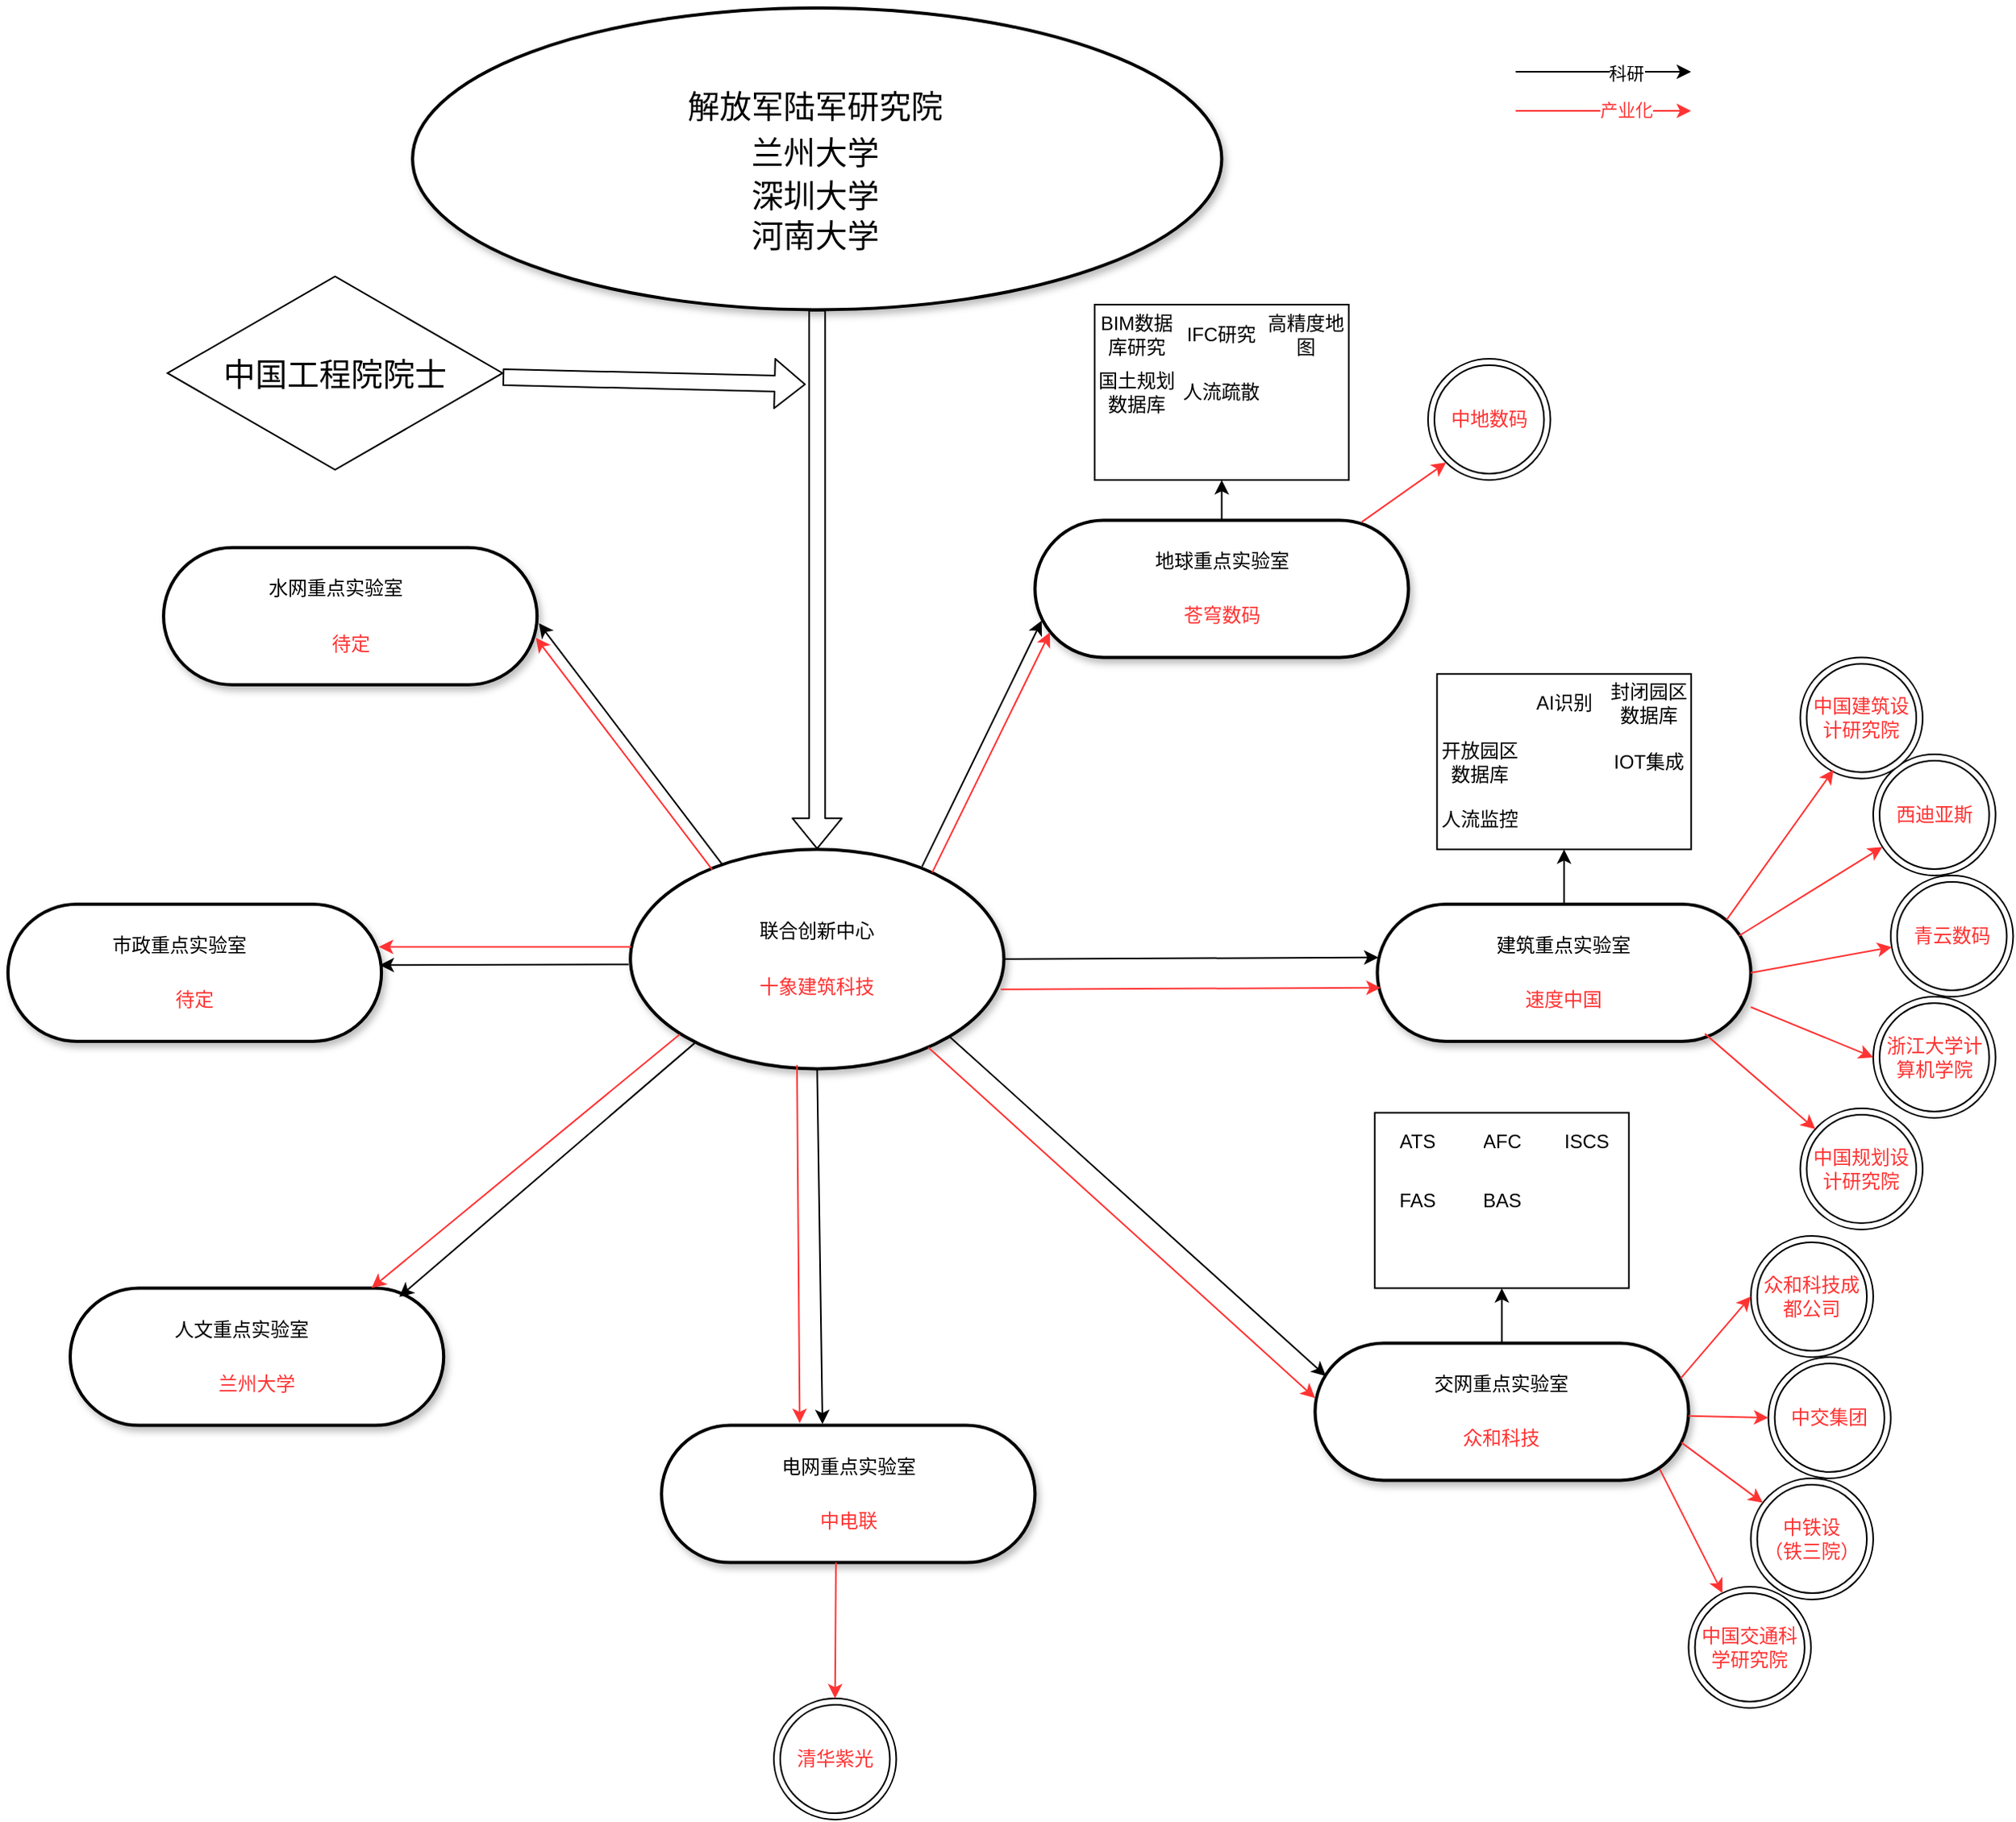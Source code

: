 <mxfile version="13.8.2" type="github">
  <diagram name="Page-1" id="ad52d381-51e7-2e0d-a935-2d0ddd2fd229">
    <mxGraphModel dx="3470" dy="2172" grid="1" gridSize="10" guides="1" tooltips="1" connect="1" arrows="1" fold="1" page="1" pageScale="1" pageWidth="1100" pageHeight="850" background="#ffffff" math="0" shadow="0">
      <root>
        <mxCell id="0" />
        <mxCell id="1" parent="0" />
        <mxCell id="MTes7KhfShOdjZcSvgRo-85" value="" style="endArrow=classic;html=1;" edge="1" parent="1">
          <mxGeometry width="50" height="50" relative="1" as="geometry">
            <mxPoint x="454.88" y="-400" as="sourcePoint" />
            <mxPoint x="564.88" y="-400" as="targetPoint" />
          </mxGeometry>
        </mxCell>
        <mxCell id="MTes7KhfShOdjZcSvgRo-87" value="科研" style="edgeLabel;html=1;align=center;verticalAlign=middle;resizable=0;points=[];" vertex="1" connectable="0" parent="MTes7KhfShOdjZcSvgRo-85">
          <mxGeometry x="0.255" y="-1" relative="1" as="geometry">
            <mxPoint as="offset" />
          </mxGeometry>
        </mxCell>
        <mxCell id="MTes7KhfShOdjZcSvgRo-86" value="" style="endArrow=classic;html=1;strokeColor=#FF3333;" edge="1" parent="1">
          <mxGeometry width="50" height="50" relative="1" as="geometry">
            <mxPoint x="454.88" y="-375.5" as="sourcePoint" />
            <mxPoint x="564.88" y="-375.5" as="targetPoint" />
          </mxGeometry>
        </mxCell>
        <mxCell id="MTes7KhfShOdjZcSvgRo-88" value="&lt;font color=&quot;#ff3333&quot;&gt;产业化&lt;/font&gt;" style="edgeLabel;html=1;align=center;verticalAlign=middle;resizable=0;points=[];" vertex="1" connectable="0" parent="MTes7KhfShOdjZcSvgRo-86">
          <mxGeometry x="0.255" y="2" relative="1" as="geometry">
            <mxPoint y="1" as="offset" />
          </mxGeometry>
        </mxCell>
        <mxCell id="MTes7KhfShOdjZcSvgRo-9" value="" style="group" vertex="1" connectable="0" parent="1">
          <mxGeometry x="153.675" y="-118.8" width="234.064" height="86" as="geometry" />
        </mxCell>
        <mxCell id="MTes7KhfShOdjZcSvgRo-6" value="" style="whiteSpace=wrap;html=1;rounded=1;shadow=1;comic=0;labelBackgroundColor=none;strokeWidth=2;fontFamily=Verdana;fontSize=12;align=center;arcSize=50;" vertex="1" parent="MTes7KhfShOdjZcSvgRo-9">
          <mxGeometry width="234.064" height="86" as="geometry" />
        </mxCell>
        <mxCell id="MTes7KhfShOdjZcSvgRo-7" value="地球重点实验室" style="text;html=1;strokeColor=none;fillColor=none;align=center;verticalAlign=middle;whiteSpace=wrap;rounded=0;" vertex="1" parent="MTes7KhfShOdjZcSvgRo-9">
          <mxGeometry x="29.258" y="8.6" width="175.548" height="34.4" as="geometry" />
        </mxCell>
        <mxCell id="MTes7KhfShOdjZcSvgRo-8" value="&lt;font color=&quot;#ff3333&quot;&gt;苍穹数码&lt;/font&gt;" style="text;html=1;strokeColor=none;fillColor=none;align=center;verticalAlign=middle;whiteSpace=wrap;rounded=0;" vertex="1" parent="MTes7KhfShOdjZcSvgRo-9">
          <mxGeometry x="39.011" y="43" width="156.042" height="34.4" as="geometry" />
        </mxCell>
        <mxCell id="MTes7KhfShOdjZcSvgRo-10" value="" style="group" vertex="1" connectable="0" parent="1">
          <mxGeometry x="-99.894" y="87.6" width="234.064" height="137.6" as="geometry" />
        </mxCell>
        <mxCell id="2c924340bb9dbf6c-2" value="" style="ellipse;whiteSpace=wrap;html=1;rounded=1;shadow=1;comic=0;labelBackgroundColor=none;strokeWidth=2;fontFamily=Verdana;fontSize=12;align=center;" parent="MTes7KhfShOdjZcSvgRo-10" vertex="1">
          <mxGeometry width="234.064" height="137.6" as="geometry" />
        </mxCell>
        <mxCell id="MTes7KhfShOdjZcSvgRo-1" value="联合创新中心" style="text;html=1;strokeColor=none;fillColor=none;align=center;verticalAlign=middle;whiteSpace=wrap;rounded=0;" vertex="1" parent="MTes7KhfShOdjZcSvgRo-10">
          <mxGeometry x="39.011" y="34.4" width="156.042" height="34.4" as="geometry" />
        </mxCell>
        <mxCell id="MTes7KhfShOdjZcSvgRo-2" value="&lt;font color=&quot;#ff3333&quot;&gt;十象建筑科技&lt;/font&gt;" style="text;html=1;strokeColor=none;fillColor=none;align=center;verticalAlign=middle;whiteSpace=wrap;rounded=0;" vertex="1" parent="MTes7KhfShOdjZcSvgRo-10">
          <mxGeometry x="39.011" y="68.8" width="156.042" height="34.4" as="geometry" />
        </mxCell>
        <mxCell id="MTes7KhfShOdjZcSvgRo-4" value="" style="endArrow=classic;html=1;exitX=0.781;exitY=0.078;exitDx=0;exitDy=0;exitPerimeter=0;rounded=0;entryX=0.018;entryY=0.732;entryDx=0;entryDy=0;entryPerimeter=0;" edge="1" parent="1" source="2c924340bb9dbf6c-2" target="MTes7KhfShOdjZcSvgRo-6">
          <mxGeometry x="-490" y="-480" width="50" height="50" as="geometry">
            <mxPoint x="75.654" y="79" as="sourcePoint" />
            <mxPoint x="173.18" y="-7" as="targetPoint" />
          </mxGeometry>
        </mxCell>
        <mxCell id="MTes7KhfShOdjZcSvgRo-5" value="" style="endArrow=classic;html=1;rounded=0;fillColor=#e51400;strokeColor=#FF3333;entryX=0.04;entryY=0.818;entryDx=0;entryDy=0;entryPerimeter=0;exitX=0.808;exitY=0.106;exitDx=0;exitDy=0;exitPerimeter=0;" edge="1" parent="1" source="2c924340bb9dbf6c-2" target="MTes7KhfShOdjZcSvgRo-6">
          <mxGeometry x="-490" y="-480" width="50" height="50" as="geometry">
            <mxPoint x="87.357" y="104.8" as="sourcePoint" />
            <mxPoint x="192.686" y="4.008" as="targetPoint" />
          </mxGeometry>
        </mxCell>
        <mxCell id="MTes7KhfShOdjZcSvgRo-11" value="" style="group" vertex="1" connectable="0" parent="1">
          <mxGeometry x="368.233" y="122" width="234.064" height="86" as="geometry" />
        </mxCell>
        <mxCell id="MTes7KhfShOdjZcSvgRo-12" value="" style="whiteSpace=wrap;html=1;rounded=1;shadow=1;comic=0;labelBackgroundColor=none;strokeWidth=2;fontFamily=Verdana;fontSize=12;align=center;arcSize=50;" vertex="1" parent="MTes7KhfShOdjZcSvgRo-11">
          <mxGeometry width="234.064" height="86" as="geometry" />
        </mxCell>
        <mxCell id="MTes7KhfShOdjZcSvgRo-13" value="建筑重点实验室" style="text;html=1;strokeColor=none;fillColor=none;align=center;verticalAlign=middle;whiteSpace=wrap;rounded=0;" vertex="1" parent="MTes7KhfShOdjZcSvgRo-11">
          <mxGeometry x="29.258" y="8.6" width="175.548" height="34.4" as="geometry" />
        </mxCell>
        <mxCell id="MTes7KhfShOdjZcSvgRo-14" value="&lt;font color=&quot;#ff3333&quot;&gt;速度中国&lt;/font&gt;" style="text;html=1;strokeColor=none;fillColor=none;align=center;verticalAlign=middle;whiteSpace=wrap;rounded=0;" vertex="1" parent="MTes7KhfShOdjZcSvgRo-11">
          <mxGeometry x="39.011" y="43" width="156.042" height="34.4" as="geometry" />
        </mxCell>
        <mxCell id="MTes7KhfShOdjZcSvgRo-17" value="" style="group" vertex="1" connectable="0" parent="1">
          <mxGeometry x="329.223" y="397.2" width="234.064" height="86" as="geometry" />
        </mxCell>
        <mxCell id="MTes7KhfShOdjZcSvgRo-18" value="" style="whiteSpace=wrap;html=1;rounded=1;shadow=1;comic=0;labelBackgroundColor=none;strokeWidth=2;fontFamily=Verdana;fontSize=12;align=center;arcSize=50;" vertex="1" parent="MTes7KhfShOdjZcSvgRo-17">
          <mxGeometry width="234.064" height="86" as="geometry" />
        </mxCell>
        <mxCell id="MTes7KhfShOdjZcSvgRo-19" value="交网重点实验室" style="text;html=1;strokeColor=none;fillColor=none;align=center;verticalAlign=middle;whiteSpace=wrap;rounded=0;" vertex="1" parent="MTes7KhfShOdjZcSvgRo-17">
          <mxGeometry x="29.258" y="8.6" width="175.548" height="34.4" as="geometry" />
        </mxCell>
        <mxCell id="MTes7KhfShOdjZcSvgRo-20" value="&lt;font color=&quot;#ff3333&quot;&gt;众和科技&lt;/font&gt;" style="text;html=1;strokeColor=none;fillColor=none;align=center;verticalAlign=middle;whiteSpace=wrap;rounded=0;" vertex="1" parent="MTes7KhfShOdjZcSvgRo-17">
          <mxGeometry x="39.011" y="43" width="156.042" height="34.4" as="geometry" />
        </mxCell>
        <mxCell id="MTes7KhfShOdjZcSvgRo-21" value="" style="endArrow=classic;html=1;exitX=1;exitY=1;exitDx=0;exitDy=0;rounded=0;entryX=0.029;entryY=0.24;entryDx=0;entryDy=0;entryPerimeter=0;" edge="1" parent="1" source="2c924340bb9dbf6c-2" target="MTes7KhfShOdjZcSvgRo-18">
          <mxGeometry x="-490" y="-480" width="50" height="50" as="geometry">
            <mxPoint x="36.643" y="278.004" as="sourcePoint" />
            <mxPoint x="279.835" y="259.6" as="targetPoint" />
          </mxGeometry>
        </mxCell>
        <mxCell id="MTes7KhfShOdjZcSvgRo-22" value="" style="endArrow=classic;html=1;rounded=0;fillColor=#e51400;strokeColor=#FF3333;entryX=0;entryY=0.4;entryDx=0;entryDy=0;entryPerimeter=0;exitX=0.798;exitY=0.903;exitDx=0;exitDy=0;exitPerimeter=0;" edge="1" parent="1" source="2c924340bb9dbf6c-2" target="MTes7KhfShOdjZcSvgRo-18">
          <mxGeometry x="-490" y="-480" width="50" height="50" as="geometry">
            <mxPoint x="-21.873" y="278.331" as="sourcePoint" />
            <mxPoint x="215.0" y="259.6" as="targetPoint" />
          </mxGeometry>
        </mxCell>
        <mxCell id="MTes7KhfShOdjZcSvgRo-23" value="" style="group" vertex="1" connectable="0" parent="1">
          <mxGeometry x="-80.389" y="448.8" width="234.064" height="86" as="geometry" />
        </mxCell>
        <mxCell id="MTes7KhfShOdjZcSvgRo-24" value="" style="whiteSpace=wrap;html=1;rounded=1;shadow=1;comic=0;labelBackgroundColor=none;strokeWidth=2;fontFamily=Verdana;fontSize=12;align=center;arcSize=50;" vertex="1" parent="MTes7KhfShOdjZcSvgRo-23">
          <mxGeometry width="234.064" height="86" as="geometry" />
        </mxCell>
        <mxCell id="MTes7KhfShOdjZcSvgRo-25" value="电网重点实验室" style="text;html=1;strokeColor=none;fillColor=none;align=center;verticalAlign=middle;whiteSpace=wrap;rounded=0;" vertex="1" parent="MTes7KhfShOdjZcSvgRo-23">
          <mxGeometry x="29.258" y="8.6" width="175.548" height="34.4" as="geometry" />
        </mxCell>
        <mxCell id="MTes7KhfShOdjZcSvgRo-26" value="&lt;font color=&quot;#ff3333&quot;&gt;中电联&lt;/font&gt;" style="text;html=1;strokeColor=none;fillColor=none;align=center;verticalAlign=middle;whiteSpace=wrap;rounded=0;" vertex="1" parent="MTes7KhfShOdjZcSvgRo-23">
          <mxGeometry x="39.011" y="43" width="156.042" height="34.4" as="geometry" />
        </mxCell>
        <mxCell id="MTes7KhfShOdjZcSvgRo-27" value="" style="endArrow=classic;html=1;strokeColor=#FF3333;entryX=0.37;entryY=-0.017;entryDx=0;entryDy=0;entryPerimeter=0;exitX=0.446;exitY=0.983;exitDx=0;exitDy=0;exitPerimeter=0;" edge="1" parent="1" source="2c924340bb9dbf6c-2" target="MTes7KhfShOdjZcSvgRo-24">
          <mxGeometry x="-490" y="-480" width="50" height="50" as="geometry">
            <mxPoint x="-60.883" y="345.6" as="sourcePoint" />
            <mxPoint x="36.643" y="259.6" as="targetPoint" />
          </mxGeometry>
        </mxCell>
        <mxCell id="MTes7KhfShOdjZcSvgRo-28" value="" style="endArrow=classic;html=1;exitX=0.5;exitY=1;exitDx=0;exitDy=0;rounded=0;entryX=0.431;entryY=-0.009;entryDx=0;entryDy=0;entryPerimeter=0;" edge="1" parent="1" source="2c924340bb9dbf6c-2" target="MTes7KhfShOdjZcSvgRo-24">
          <mxGeometry x="-490" y="-480" width="50" height="50" as="geometry">
            <mxPoint x="17.131" y="270.409" as="sourcePoint" />
            <mxPoint x="253.249" y="397.2" as="targetPoint" />
          </mxGeometry>
        </mxCell>
        <mxCell id="MTes7KhfShOdjZcSvgRo-29" value="" style="group" vertex="1" connectable="0" parent="1">
          <mxGeometry x="-450.989" y="362.8" width="234.064" height="86" as="geometry" />
        </mxCell>
        <mxCell id="MTes7KhfShOdjZcSvgRo-30" value="" style="whiteSpace=wrap;html=1;rounded=1;shadow=1;comic=0;labelBackgroundColor=none;strokeWidth=2;fontFamily=Verdana;fontSize=12;align=center;arcSize=50;" vertex="1" parent="MTes7KhfShOdjZcSvgRo-29">
          <mxGeometry width="234.064" height="86" as="geometry" />
        </mxCell>
        <mxCell id="MTes7KhfShOdjZcSvgRo-31" value="人文重点实验室" style="text;html=1;strokeColor=none;fillColor=none;align=center;verticalAlign=middle;whiteSpace=wrap;rounded=0;" vertex="1" parent="MTes7KhfShOdjZcSvgRo-29">
          <mxGeometry y="8.6" width="214.558" height="34.4" as="geometry" />
        </mxCell>
        <mxCell id="MTes7KhfShOdjZcSvgRo-32" value="&lt;font color=&quot;#ff3333&quot;&gt;兰州大学&lt;/font&gt;" style="text;html=1;strokeColor=none;fillColor=none;align=center;verticalAlign=middle;whiteSpace=wrap;rounded=0;" vertex="1" parent="MTes7KhfShOdjZcSvgRo-29">
          <mxGeometry x="39.011" y="43" width="156.042" height="34.4" as="geometry" />
        </mxCell>
        <mxCell id="MTes7KhfShOdjZcSvgRo-33" value="" style="endArrow=classic;html=1;strokeColor=#FF3333;exitX=0.132;exitY=0.843;exitDx=0;exitDy=0;entryX=0.807;entryY=-0.002;entryDx=0;entryDy=0;entryPerimeter=0;exitPerimeter=0;" edge="1" parent="1" source="2c924340bb9dbf6c-2" target="MTes7KhfShOdjZcSvgRo-30">
          <mxGeometry x="-490" y="-480" width="50" height="50" as="geometry">
            <mxPoint x="-255.936" y="311.2" as="sourcePoint" />
            <mxPoint x="-158.41" y="225.2" as="targetPoint" />
          </mxGeometry>
        </mxCell>
        <mxCell id="MTes7KhfShOdjZcSvgRo-34" value="" style="endArrow=classic;html=1;rounded=0;exitX=0.174;exitY=0.88;exitDx=0;exitDy=0;exitPerimeter=0;entryX=0.881;entryY=0.064;entryDx=0;entryDy=0;entryPerimeter=0;" edge="1" parent="1" source="2c924340bb9dbf6c-2" target="MTes7KhfShOdjZcSvgRo-30">
          <mxGeometry x="-490" y="-480" width="50" height="50" as="geometry">
            <mxPoint x="-99.894" y="242.778" as="sourcePoint" />
            <mxPoint x="-287.145" y="385.16" as="targetPoint" />
          </mxGeometry>
        </mxCell>
        <mxCell id="MTes7KhfShOdjZcSvgRo-35" value="" style="group" vertex="1" connectable="0" parent="1">
          <mxGeometry x="-490" y="122" width="234.064" height="86" as="geometry" />
        </mxCell>
        <mxCell id="MTes7KhfShOdjZcSvgRo-36" value="" style="whiteSpace=wrap;html=1;rounded=1;shadow=1;comic=0;labelBackgroundColor=none;strokeWidth=2;fontFamily=Verdana;fontSize=12;align=center;arcSize=50;" vertex="1" parent="MTes7KhfShOdjZcSvgRo-35">
          <mxGeometry width="234.064" height="86" as="geometry" />
        </mxCell>
        <mxCell id="MTes7KhfShOdjZcSvgRo-37" value="市政重点实验室" style="text;html=1;strokeColor=none;fillColor=none;align=center;verticalAlign=middle;whiteSpace=wrap;rounded=0;" vertex="1" parent="MTes7KhfShOdjZcSvgRo-35">
          <mxGeometry y="8.6" width="214.558" height="34.4" as="geometry" />
        </mxCell>
        <mxCell id="MTes7KhfShOdjZcSvgRo-38" value="&lt;font color=&quot;#ff3333&quot;&gt;待定&lt;/font&gt;" style="text;html=1;strokeColor=none;fillColor=none;align=center;verticalAlign=middle;whiteSpace=wrap;rounded=0;" vertex="1" parent="MTes7KhfShOdjZcSvgRo-35">
          <mxGeometry x="39.011" y="43" width="156.042" height="34.4" as="geometry" />
        </mxCell>
        <mxCell id="MTes7KhfShOdjZcSvgRo-39" value="" style="endArrow=classic;html=1;strokeColor=#FF3333;exitX=0.002;exitY=0.444;exitDx=0;exitDy=0;entryX=0.993;entryY=0.311;entryDx=0;entryDy=0;entryPerimeter=0;exitPerimeter=0;" edge="1" parent="1" source="2c924340bb9dbf6c-2" target="MTes7KhfShOdjZcSvgRo-36">
          <mxGeometry x="-490" y="-480" width="50" height="50" as="geometry">
            <mxPoint x="-160.36" y="-84.4" as="sourcePoint" />
            <mxPoint x="-392.473" y="91.831" as="targetPoint" />
          </mxGeometry>
        </mxCell>
        <mxCell id="MTes7KhfShOdjZcSvgRo-40" value="" style="endArrow=classic;html=1;rounded=0;exitX=-0.005;exitY=0.524;exitDx=0;exitDy=0;exitPerimeter=0;entryX=0.995;entryY=0.444;entryDx=0;entryDy=0;entryPerimeter=0;" edge="1" parent="1" source="2c924340bb9dbf6c-2" target="MTes7KhfShOdjZcSvgRo-36">
          <mxGeometry x="-490" y="-480" width="50" height="50" as="geometry">
            <mxPoint x="-144.99" y="173.6" as="sourcePoint" />
            <mxPoint x="-372.968" y="350.072" as="targetPoint" />
          </mxGeometry>
        </mxCell>
        <mxCell id="MTes7KhfShOdjZcSvgRo-41" value="" style="group" vertex="1" connectable="0" parent="1">
          <mxGeometry x="-392.473" y="-101.6" width="234.064" height="86" as="geometry" />
        </mxCell>
        <mxCell id="MTes7KhfShOdjZcSvgRo-42" value="" style="whiteSpace=wrap;html=1;rounded=1;shadow=1;comic=0;labelBackgroundColor=none;strokeWidth=2;fontFamily=Verdana;fontSize=12;align=center;arcSize=50;" vertex="1" parent="MTes7KhfShOdjZcSvgRo-41">
          <mxGeometry width="234.064" height="86" as="geometry" />
        </mxCell>
        <mxCell id="MTes7KhfShOdjZcSvgRo-43" value="水网重点实验室" style="text;html=1;strokeColor=none;fillColor=none;align=center;verticalAlign=middle;whiteSpace=wrap;rounded=0;" vertex="1" parent="MTes7KhfShOdjZcSvgRo-41">
          <mxGeometry y="8.6" width="214.558" height="34.4" as="geometry" />
        </mxCell>
        <mxCell id="MTes7KhfShOdjZcSvgRo-44" value="&lt;font color=&quot;#ff3333&quot;&gt;待定&lt;/font&gt;" style="text;html=1;strokeColor=none;fillColor=none;align=center;verticalAlign=middle;whiteSpace=wrap;rounded=0;" vertex="1" parent="MTes7KhfShOdjZcSvgRo-41">
          <mxGeometry x="39.011" y="43" width="156.042" height="34.4" as="geometry" />
        </mxCell>
        <mxCell id="MTes7KhfShOdjZcSvgRo-45" value="" style="endArrow=classic;html=1;strokeColor=#FF3333;entryX=0.997;entryY=0.658;entryDx=0;entryDy=0;exitX=0.219;exitY=0.092;exitDx=0;exitDy=0;exitPerimeter=0;entryPerimeter=0;" edge="1" parent="1" source="2c924340bb9dbf6c-2" target="MTes7KhfShOdjZcSvgRo-42">
          <mxGeometry x="-490" y="-480" width="50" height="50" as="geometry">
            <mxPoint x="-0.261" y="-24.699" as="sourcePoint" />
            <mxPoint x="-236.431" y="-24.647" as="targetPoint" />
          </mxGeometry>
        </mxCell>
        <mxCell id="MTes7KhfShOdjZcSvgRo-46" value="" style="endArrow=classic;html=1;rounded=0;exitX=0.246;exitY=0.069;exitDx=0;exitDy=0;exitPerimeter=0;entryX=1.005;entryY=0.552;entryDx=0;entryDy=0;entryPerimeter=0;" edge="1" parent="1" source="2c924340bb9dbf6c-2" target="MTes7KhfShOdjZcSvgRo-42">
          <mxGeometry x="-490" y="-480" width="50" height="50" as="geometry">
            <mxPoint x="36.643" y="-59.099" as="sourcePoint" />
            <mxPoint x="-197.42" y="-58.617" as="targetPoint" />
          </mxGeometry>
        </mxCell>
        <mxCell id="MTes7KhfShOdjZcSvgRo-55" value="" style="shape=flexArrow;endArrow=classic;html=1;entryX=0.5;entryY=0;entryDx=0;entryDy=0;exitX=0.5;exitY=1;exitDx=0;exitDy=0;" edge="1" parent="1" source="MTes7KhfShOdjZcSvgRo-48" target="2c924340bb9dbf6c-2">
          <mxGeometry x="-490" y="-480" width="50" height="50" as="geometry">
            <mxPoint x="-41.378" y="-308" as="sourcePoint" />
            <mxPoint x="56.148" y="-394" as="targetPoint" />
          </mxGeometry>
        </mxCell>
        <mxCell id="MTes7KhfShOdjZcSvgRo-56" value="" style="group" vertex="1" connectable="0" parent="1">
          <mxGeometry x="-236.431" y="-440" width="507.138" height="291.98" as="geometry" />
        </mxCell>
        <mxCell id="MTes7KhfShOdjZcSvgRo-48" value="" style="ellipse;whiteSpace=wrap;html=1;rounded=1;shadow=1;comic=0;labelBackgroundColor=none;strokeWidth=2;fontFamily=Verdana;fontSize=12;align=center;" vertex="1" parent="MTes7KhfShOdjZcSvgRo-56">
          <mxGeometry width="507.138" height="189.2" as="geometry" />
        </mxCell>
        <mxCell id="MTes7KhfShOdjZcSvgRo-51" value="&lt;font style=&quot;font-size: 20px&quot;&gt;解放军陆军研究院&lt;/font&gt;" style="text;html=1;strokeColor=none;fillColor=none;align=center;verticalAlign=middle;whiteSpace=wrap;rounded=0;" vertex="1" parent="MTes7KhfShOdjZcSvgRo-56">
          <mxGeometry x="83.879" y="37.41" width="338.092" height="47.3" as="geometry" />
        </mxCell>
        <mxCell id="MTes7KhfShOdjZcSvgRo-52" value="兰州大学" style="text;html=1;strokeColor=none;fillColor=none;align=center;verticalAlign=middle;whiteSpace=wrap;rounded=0;fontSize=20;" vertex="1" parent="MTes7KhfShOdjZcSvgRo-56">
          <mxGeometry x="83.879" y="66.22" width="338.092" height="47.3" as="geometry" />
        </mxCell>
        <mxCell id="MTes7KhfShOdjZcSvgRo-53" value="深圳大学" style="text;html=1;strokeColor=none;fillColor=none;align=center;verticalAlign=middle;whiteSpace=wrap;rounded=0;fontSize=20;" vertex="1" parent="MTes7KhfShOdjZcSvgRo-56">
          <mxGeometry x="83.879" y="93.31" width="338.092" height="47.3" as="geometry" />
        </mxCell>
        <mxCell id="MTes7KhfShOdjZcSvgRo-54" value="河南大学" style="text;html=1;strokeColor=none;fillColor=none;align=center;verticalAlign=middle;whiteSpace=wrap;rounded=0;fontSize=20;" vertex="1" parent="MTes7KhfShOdjZcSvgRo-56">
          <mxGeometry x="83.879" y="118.68" width="338.092" height="47.3" as="geometry" />
        </mxCell>
        <mxCell id="MTes7KhfShOdjZcSvgRo-133" value="中国工程院院士" style="html=1;whiteSpace=wrap;aspect=fixed;shape=isoRectangle;rounded=1;fontSize=20;" vertex="1" parent="MTes7KhfShOdjZcSvgRo-56">
          <mxGeometry x="-153.569" y="165.98" width="210" height="126" as="geometry" />
        </mxCell>
        <mxCell id="MTes7KhfShOdjZcSvgRo-134" value="" style="shape=flexArrow;endArrow=classic;html=1;strokeColor=#000000;fontSize=20;" edge="1" parent="MTes7KhfShOdjZcSvgRo-56" source="MTes7KhfShOdjZcSvgRo-133">
          <mxGeometry width="50" height="50" relative="1" as="geometry">
            <mxPoint x="312.862" y="688.98" as="sourcePoint" />
            <mxPoint x="246.431" y="236" as="targetPoint" />
          </mxGeometry>
        </mxCell>
        <mxCell id="MTes7KhfShOdjZcSvgRo-58" value="&lt;font color=&quot;#ff3333&quot;&gt;西迪亚斯&lt;/font&gt;" style="ellipse;shape=doubleEllipse;whiteSpace=wrap;html=1;rounded=1;" vertex="1" parent="1">
          <mxGeometry x="679.007" y="28.0" width="76.71" height="76" as="geometry" />
        </mxCell>
        <mxCell id="MTes7KhfShOdjZcSvgRo-61" value="" style="endArrow=classic;html=1;exitX=1;exitY=0.5;exitDx=0;exitDy=0;rounded=0;entryX=0.003;entryY=0.388;entryDx=0;entryDy=0;entryPerimeter=0;" edge="1" parent="1" source="2c924340bb9dbf6c-2" target="MTes7KhfShOdjZcSvgRo-12">
          <mxGeometry x="-490" y="-480" width="50" height="50" as="geometry">
            <mxPoint x="134.17" y="274.392" as="sourcePoint" />
            <mxPoint x="239.888" y="173.6" as="targetPoint" />
          </mxGeometry>
        </mxCell>
        <mxCell id="MTes7KhfShOdjZcSvgRo-62" value="" style="endArrow=classic;html=1;rounded=0;fillColor=#e51400;strokeColor=#FF3333;exitX=0.992;exitY=0.638;exitDx=0;exitDy=0;exitPerimeter=0;entryX=0.009;entryY=0.609;entryDx=0;entryDy=0;entryPerimeter=0;" edge="1" parent="1" source="2c924340bb9dbf6c-2" target="MTes7KhfShOdjZcSvgRo-12">
          <mxGeometry x="-490" y="-480" width="50" height="50" as="geometry">
            <mxPoint x="163.428" y="274.392" as="sourcePoint" />
            <mxPoint x="268.756" y="173.6" as="targetPoint" />
          </mxGeometry>
        </mxCell>
        <mxCell id="MTes7KhfShOdjZcSvgRo-63" value="" style="endArrow=classic;html=1;rounded=0;fillColor=#e51400;strokeColor=#FF3333;exitX=0.968;exitY=0.231;exitDx=0;exitDy=0;exitPerimeter=0;" edge="1" parent="1" source="MTes7KhfShOdjZcSvgRo-12" target="MTes7KhfShOdjZcSvgRo-58">
          <mxGeometry x="-490" y="-480" width="50" height="50" as="geometry">
            <mxPoint x="660.813" y="234.815" as="sourcePoint" />
            <mxPoint x="898.855" y="233.8" as="targetPoint" />
          </mxGeometry>
        </mxCell>
        <mxCell id="MTes7KhfShOdjZcSvgRo-64" value="&lt;font color=&quot;#ff3333&quot;&gt;青云数码&lt;/font&gt;" style="ellipse;shape=doubleEllipse;whiteSpace=wrap;html=1;rounded=1;" vertex="1" parent="1">
          <mxGeometry x="689.999" y="104" width="76.71" height="76" as="geometry" />
        </mxCell>
        <mxCell id="MTes7KhfShOdjZcSvgRo-65" value="" style="endArrow=classic;html=1;rounded=0;fillColor=#e51400;strokeColor=#FF3333;exitX=1;exitY=0.5;exitDx=0;exitDy=0;" edge="1" parent="1" source="MTes7KhfShOdjZcSvgRo-12" target="MTes7KhfShOdjZcSvgRo-64">
          <mxGeometry x="-490" y="-480" width="50" height="50" as="geometry">
            <mxPoint x="621.802" y="182.2" as="sourcePoint" />
            <mxPoint x="764.934" y="127.31" as="targetPoint" />
          </mxGeometry>
        </mxCell>
        <mxCell id="MTes7KhfShOdjZcSvgRo-66" value="&lt;font color=&quot;#ff3333&quot;&gt;浙江大学计算机学院&lt;/font&gt;" style="ellipse;shape=doubleEllipse;whiteSpace=wrap;html=1;rounded=1;" vertex="1" parent="1">
          <mxGeometry x="679.009" y="180.0" width="76.71" height="76" as="geometry" />
        </mxCell>
        <mxCell id="MTes7KhfShOdjZcSvgRo-67" value="" style="endArrow=classic;html=1;rounded=0;fillColor=#e51400;strokeColor=#FF3333;exitX=1;exitY=0.75;exitDx=0;exitDy=0;entryX=0;entryY=0.5;entryDx=0;entryDy=0;" edge="1" parent="1" source="MTes7KhfShOdjZcSvgRo-12" target="MTes7KhfShOdjZcSvgRo-66">
          <mxGeometry x="-490" y="-480" width="50" height="50" as="geometry">
            <mxPoint x="602.297" y="204.56" as="sourcePoint" />
            <mxPoint x="741.066" y="234.237" as="targetPoint" />
          </mxGeometry>
        </mxCell>
        <mxCell id="MTes7KhfShOdjZcSvgRo-68" value="&lt;font color=&quot;#ff3333&quot;&gt;中国建筑设计研究院&lt;/font&gt;" style="ellipse;shape=doubleEllipse;whiteSpace=wrap;html=1;rounded=1;" vertex="1" parent="1">
          <mxGeometry x="633.29" y="-32.8" width="76.71" height="76" as="geometry" />
        </mxCell>
        <mxCell id="MTes7KhfShOdjZcSvgRo-69" value="" style="endArrow=classic;html=1;rounded=0;fillColor=#e51400;strokeColor=#FF3333;exitX=0.935;exitY=0.114;exitDx=0;exitDy=0;entryX=0.272;entryY=0.928;entryDx=0;entryDy=0;entryPerimeter=0;exitPerimeter=0;" edge="1" parent="1" source="MTes7KhfShOdjZcSvgRo-12" target="MTes7KhfShOdjZcSvgRo-68">
          <mxGeometry x="-490" y="-480" width="50" height="50" as="geometry">
            <mxPoint x="614.312" y="159.066" as="sourcePoint" />
            <mxPoint x="753.693" y="68.654" as="targetPoint" />
          </mxGeometry>
        </mxCell>
        <mxCell id="MTes7KhfShOdjZcSvgRo-70" value="&lt;font color=&quot;#ff3333&quot;&gt;中国规划设计研究院&lt;/font&gt;" style="ellipse;shape=doubleEllipse;whiteSpace=wrap;html=1;rounded=1;" vertex="1" parent="1">
          <mxGeometry x="633.294" y="250.0" width="76.71" height="76" as="geometry" />
        </mxCell>
        <mxCell id="MTes7KhfShOdjZcSvgRo-71" value="" style="endArrow=classic;html=1;rounded=0;fillColor=#e51400;strokeColor=#FF3333;exitX=0.877;exitY=0.944;exitDx=0;exitDy=0;exitPerimeter=0;" edge="1" parent="1" source="MTes7KhfShOdjZcSvgRo-12" target="MTes7KhfShOdjZcSvgRo-70">
          <mxGeometry x="-490" y="-480" width="50" height="50" as="geometry">
            <mxPoint x="563.286" y="139.2" as="sourcePoint" />
            <mxPoint x="648.622" y="10.2" as="targetPoint" />
          </mxGeometry>
        </mxCell>
        <mxCell id="MTes7KhfShOdjZcSvgRo-72" value="&lt;font color=&quot;#ff3333&quot;&gt;众和科技成都公司&lt;/font&gt;" style="ellipse;shape=doubleEllipse;whiteSpace=wrap;html=1;rounded=1;" vertex="1" parent="1">
          <mxGeometry x="602.304" y="330.0" width="76.71" height="76" as="geometry" />
        </mxCell>
        <mxCell id="MTes7KhfShOdjZcSvgRo-73" value="" style="endArrow=classic;html=1;rounded=0;fillColor=#e51400;strokeColor=#FF3333;exitX=0.979;exitY=0.257;exitDx=0;exitDy=0;entryX=0;entryY=0.5;entryDx=0;entryDy=0;exitPerimeter=0;" edge="1" parent="1" source="MTes7KhfShOdjZcSvgRo-18" target="MTes7KhfShOdjZcSvgRo-72">
          <mxGeometry x="-490" y="-480" width="50" height="50" as="geometry">
            <mxPoint x="582.792" y="328.4" as="sourcePoint" />
            <mxPoint x="729.796" y="424.286" as="targetPoint" />
          </mxGeometry>
        </mxCell>
        <mxCell id="MTes7KhfShOdjZcSvgRo-74" value="&lt;font color=&quot;#ff3333&quot;&gt;中交集团&lt;/font&gt;" style="ellipse;shape=doubleEllipse;whiteSpace=wrap;html=1;rounded=1;" vertex="1" parent="1">
          <mxGeometry x="613.293" y="406.0" width="76.71" height="76" as="geometry" />
        </mxCell>
        <mxCell id="MTes7KhfShOdjZcSvgRo-75" value="" style="endArrow=classic;html=1;rounded=0;fillColor=#e51400;strokeColor=#FF3333;entryX=0;entryY=0.5;entryDx=0;entryDy=0;" edge="1" parent="1" source="MTes7KhfShOdjZcSvgRo-18" target="MTes7KhfShOdjZcSvgRo-74">
          <mxGeometry x="-490" y="-480" width="50" height="50" as="geometry">
            <mxPoint x="582.792" y="457.4" as="sourcePoint" />
            <mxPoint x="758.339" y="517.6" as="targetPoint" />
          </mxGeometry>
        </mxCell>
        <mxCell id="MTes7KhfShOdjZcSvgRo-76" value="&lt;font color=&quot;#ff3333&quot;&gt;中铁设&lt;br&gt;（铁三院）&lt;/font&gt;" style="ellipse;shape=doubleEllipse;whiteSpace=wrap;html=1;rounded=1;" vertex="1" parent="1">
          <mxGeometry x="602.296" y="482.0" width="76.71" height="76" as="geometry" />
        </mxCell>
        <mxCell id="MTes7KhfShOdjZcSvgRo-77" value="" style="endArrow=classic;html=1;rounded=0;fillColor=#e51400;strokeColor=#FF3333;exitX=0.981;exitY=0.725;exitDx=0;exitDy=0;exitPerimeter=0;" edge="1" parent="1" source="MTes7KhfShOdjZcSvgRo-18" target="MTes7KhfShOdjZcSvgRo-76">
          <mxGeometry x="-490" y="-480" width="50" height="50" as="geometry">
            <mxPoint x="582.792" y="478.9" as="sourcePoint" />
            <mxPoint x="699.889" y="601.287" as="targetPoint" />
          </mxGeometry>
        </mxCell>
        <mxCell id="MTes7KhfShOdjZcSvgRo-78" value="&lt;font color=&quot;#ff3333&quot;&gt;中国交通科学研究院&lt;/font&gt;" style="ellipse;shape=doubleEllipse;whiteSpace=wrap;html=1;rounded=1;" vertex="1" parent="1">
          <mxGeometry x="563.283" y="550.0" width="76.71" height="76" as="geometry" />
        </mxCell>
        <mxCell id="MTes7KhfShOdjZcSvgRo-79" value="" style="endArrow=classic;html=1;rounded=0;fillColor=#e51400;strokeColor=#FF3333;exitX=0.923;exitY=0.92;exitDx=0;exitDy=0;exitPerimeter=0;" edge="1" parent="1" source="MTes7KhfShOdjZcSvgRo-18" target="MTes7KhfShOdjZcSvgRo-78">
          <mxGeometry x="-490" y="-480" width="50" height="50" as="geometry">
            <mxPoint x="524.276" y="500.4" as="sourcePoint" />
            <mxPoint x="612.049" y="672.4" as="targetPoint" />
          </mxGeometry>
        </mxCell>
        <mxCell id="MTes7KhfShOdjZcSvgRo-80" value="&lt;font color=&quot;#ff3333&quot;&gt;中地数码&lt;/font&gt;" style="ellipse;shape=doubleEllipse;whiteSpace=wrap;html=1;rounded=1;" vertex="1" parent="1">
          <mxGeometry x="399.995" y="-220" width="76.71" height="76" as="geometry" />
        </mxCell>
        <mxCell id="MTes7KhfShOdjZcSvgRo-81" value="" style="endArrow=classic;html=1;rounded=0;fillColor=#e51400;strokeColor=#FF3333;exitX=0.875;exitY=0.013;exitDx=0;exitDy=0;entryX=0;entryY=1;entryDx=0;entryDy=0;exitPerimeter=0;" edge="1" parent="1" source="MTes7KhfShOdjZcSvgRo-6" target="MTes7KhfShOdjZcSvgRo-80">
          <mxGeometry x="-490" y="-480" width="50" height="50" as="geometry">
            <mxPoint x="449.453" y="-32.8" as="sourcePoint" />
            <mxPoint x="504.77" y="-195.03" as="targetPoint" />
          </mxGeometry>
        </mxCell>
        <mxCell id="MTes7KhfShOdjZcSvgRo-82" value="&lt;font color=&quot;#ff3333&quot;&gt;清华紫光&lt;/font&gt;" style="ellipse;shape=doubleEllipse;whiteSpace=wrap;html=1;rounded=1;" vertex="1" parent="1">
          <mxGeometry x="-9.996" y="620" width="76.71" height="76" as="geometry" />
        </mxCell>
        <mxCell id="MTes7KhfShOdjZcSvgRo-83" value="" style="endArrow=classic;html=1;rounded=0;fillColor=#e51400;strokeColor=#FF3333;entryX=0.5;entryY=0;entryDx=0;entryDy=0;exitX=0.467;exitY=0.999;exitDx=0;exitDy=0;exitPerimeter=0;" edge="1" parent="1" source="MTes7KhfShOdjZcSvgRo-24" target="MTes7KhfShOdjZcSvgRo-82">
          <mxGeometry x="-490" y="-480" width="50" height="50" as="geometry">
            <mxPoint x="-53.335" y="586.4" as="sourcePoint" />
            <mxPoint x="-60.886" y="792.831" as="targetPoint" />
          </mxGeometry>
        </mxCell>
        <mxCell id="MTes7KhfShOdjZcSvgRo-91" value="" style="shape=table;html=1;whiteSpace=wrap;startSize=0;container=1;collapsible=0;childLayout=tableLayout;columnLines=0;rowLines=0;rounded=1;" vertex="1" parent="1">
          <mxGeometry x="405.65" y="-22.4" width="159.23" height="110" as="geometry" />
        </mxCell>
        <mxCell id="MTes7KhfShOdjZcSvgRo-92" value="" style="shape=partialRectangle;html=1;whiteSpace=wrap;collapsible=0;dropTarget=0;pointerEvents=0;fillColor=none;top=0;left=0;bottom=0;right=0;points=[[0,0.5],[1,0.5]];portConstraint=eastwest;" vertex="1" parent="MTes7KhfShOdjZcSvgRo-91">
          <mxGeometry width="159.23" height="37" as="geometry" />
        </mxCell>
        <mxCell id="MTes7KhfShOdjZcSvgRo-93" value="" style="shape=partialRectangle;html=1;whiteSpace=wrap;connectable=0;fillColor=none;top=0;left=0;bottom=0;right=0;overflow=hidden;" vertex="1" parent="MTes7KhfShOdjZcSvgRo-92">
          <mxGeometry width="53" height="37" as="geometry" />
        </mxCell>
        <mxCell id="MTes7KhfShOdjZcSvgRo-94" value="AI识别" style="shape=partialRectangle;html=1;whiteSpace=wrap;connectable=0;fillColor=none;top=0;left=0;bottom=0;right=0;overflow=hidden;" vertex="1" parent="MTes7KhfShOdjZcSvgRo-92">
          <mxGeometry x="53" width="53" height="37" as="geometry" />
        </mxCell>
        <mxCell id="MTes7KhfShOdjZcSvgRo-95" value="封闭园区数据库" style="shape=partialRectangle;html=1;whiteSpace=wrap;connectable=0;fillColor=none;top=0;left=0;bottom=0;right=0;overflow=hidden;" vertex="1" parent="MTes7KhfShOdjZcSvgRo-92">
          <mxGeometry x="106" width="53" height="37" as="geometry" />
        </mxCell>
        <mxCell id="MTes7KhfShOdjZcSvgRo-96" value="" style="shape=partialRectangle;html=1;whiteSpace=wrap;collapsible=0;dropTarget=0;pointerEvents=0;fillColor=none;top=0;left=0;bottom=0;right=0;points=[[0,0.5],[1,0.5]];portConstraint=eastwest;" vertex="1" parent="MTes7KhfShOdjZcSvgRo-91">
          <mxGeometry y="37" width="159.23" height="36" as="geometry" />
        </mxCell>
        <mxCell id="MTes7KhfShOdjZcSvgRo-97" value="开放园区数据库" style="shape=partialRectangle;html=1;whiteSpace=wrap;connectable=0;fillColor=none;top=0;left=0;bottom=0;right=0;overflow=hidden;" vertex="1" parent="MTes7KhfShOdjZcSvgRo-96">
          <mxGeometry width="53" height="36" as="geometry" />
        </mxCell>
        <mxCell id="MTes7KhfShOdjZcSvgRo-98" value="" style="shape=partialRectangle;html=1;whiteSpace=wrap;connectable=0;fillColor=none;top=0;left=0;bottom=0;right=0;overflow=hidden;" vertex="1" parent="MTes7KhfShOdjZcSvgRo-96">
          <mxGeometry x="53" width="53" height="36" as="geometry" />
        </mxCell>
        <mxCell id="MTes7KhfShOdjZcSvgRo-99" value="IOT集成" style="shape=partialRectangle;html=1;whiteSpace=wrap;connectable=0;fillColor=none;top=0;left=0;bottom=0;right=0;overflow=hidden;" vertex="1" parent="MTes7KhfShOdjZcSvgRo-96">
          <mxGeometry x="106" width="53" height="36" as="geometry" />
        </mxCell>
        <mxCell id="MTes7KhfShOdjZcSvgRo-100" value="" style="shape=partialRectangle;html=1;whiteSpace=wrap;collapsible=0;dropTarget=0;pointerEvents=0;fillColor=none;top=0;left=0;bottom=0;right=0;points=[[0,0.5],[1,0.5]];portConstraint=eastwest;" vertex="1" parent="MTes7KhfShOdjZcSvgRo-91">
          <mxGeometry y="73" width="159.23" height="37" as="geometry" />
        </mxCell>
        <mxCell id="MTes7KhfShOdjZcSvgRo-101" value="人流监控" style="shape=partialRectangle;html=1;whiteSpace=wrap;connectable=0;fillColor=none;top=0;left=0;bottom=0;right=0;overflow=hidden;" vertex="1" parent="MTes7KhfShOdjZcSvgRo-100">
          <mxGeometry width="53" height="37" as="geometry" />
        </mxCell>
        <mxCell id="MTes7KhfShOdjZcSvgRo-102" value="" style="shape=partialRectangle;html=1;whiteSpace=wrap;connectable=0;fillColor=none;top=0;left=0;bottom=0;right=0;overflow=hidden;" vertex="1" parent="MTes7KhfShOdjZcSvgRo-100">
          <mxGeometry x="53" width="53" height="37" as="geometry" />
        </mxCell>
        <mxCell id="MTes7KhfShOdjZcSvgRo-103" value="" style="shape=partialRectangle;html=1;whiteSpace=wrap;connectable=0;fillColor=none;top=0;left=0;bottom=0;right=0;overflow=hidden;" vertex="1" parent="MTes7KhfShOdjZcSvgRo-100">
          <mxGeometry x="106" width="53" height="37" as="geometry" />
        </mxCell>
        <mxCell id="MTes7KhfShOdjZcSvgRo-104" value="" style="endArrow=classic;html=1;exitX=0.5;exitY=0;exitDx=0;exitDy=0;" edge="1" parent="1" source="MTes7KhfShOdjZcSvgRo-12" target="MTes7KhfShOdjZcSvgRo-100">
          <mxGeometry width="50" height="50" relative="1" as="geometry">
            <mxPoint x="380" y="110" as="sourcePoint" />
            <mxPoint x="430" y="60" as="targetPoint" />
          </mxGeometry>
        </mxCell>
        <mxCell id="MTes7KhfShOdjZcSvgRo-105" value="" style="shape=table;html=1;whiteSpace=wrap;startSize=0;container=1;collapsible=0;childLayout=tableLayout;columnLines=0;rowLines=0;rounded=1;" vertex="1" parent="1">
          <mxGeometry x="191.09" y="-254" width="159.23" height="110" as="geometry" />
        </mxCell>
        <mxCell id="MTes7KhfShOdjZcSvgRo-106" value="" style="shape=partialRectangle;html=1;whiteSpace=wrap;collapsible=0;dropTarget=0;pointerEvents=0;fillColor=none;top=0;left=0;bottom=0;right=0;points=[[0,0.5],[1,0.5]];portConstraint=eastwest;" vertex="1" parent="MTes7KhfShOdjZcSvgRo-105">
          <mxGeometry width="159.23" height="37" as="geometry" />
        </mxCell>
        <mxCell id="MTes7KhfShOdjZcSvgRo-107" value="BIM数据库研究" style="shape=partialRectangle;html=1;whiteSpace=wrap;connectable=0;fillColor=none;top=0;left=0;bottom=0;right=0;overflow=hidden;" vertex="1" parent="MTes7KhfShOdjZcSvgRo-106">
          <mxGeometry width="53" height="37" as="geometry" />
        </mxCell>
        <mxCell id="MTes7KhfShOdjZcSvgRo-108" value="IFC研究" style="shape=partialRectangle;html=1;whiteSpace=wrap;connectable=0;fillColor=none;top=0;left=0;bottom=0;right=0;overflow=hidden;" vertex="1" parent="MTes7KhfShOdjZcSvgRo-106">
          <mxGeometry x="53" width="53" height="37" as="geometry" />
        </mxCell>
        <mxCell id="MTes7KhfShOdjZcSvgRo-109" value="高精度地图" style="shape=partialRectangle;html=1;whiteSpace=wrap;connectable=0;fillColor=none;top=0;left=0;bottom=0;right=0;overflow=hidden;" vertex="1" parent="MTes7KhfShOdjZcSvgRo-106">
          <mxGeometry x="106" width="53" height="37" as="geometry" />
        </mxCell>
        <mxCell id="MTes7KhfShOdjZcSvgRo-110" value="" style="shape=partialRectangle;html=1;whiteSpace=wrap;collapsible=0;dropTarget=0;pointerEvents=0;fillColor=none;top=0;left=0;bottom=0;right=0;points=[[0,0.5],[1,0.5]];portConstraint=eastwest;" vertex="1" parent="MTes7KhfShOdjZcSvgRo-105">
          <mxGeometry y="37" width="159.23" height="36" as="geometry" />
        </mxCell>
        <mxCell id="MTes7KhfShOdjZcSvgRo-111" value="国土规划数据库" style="shape=partialRectangle;html=1;whiteSpace=wrap;connectable=0;fillColor=none;top=0;left=0;bottom=0;right=0;overflow=hidden;" vertex="1" parent="MTes7KhfShOdjZcSvgRo-110">
          <mxGeometry width="53" height="36" as="geometry" />
        </mxCell>
        <mxCell id="MTes7KhfShOdjZcSvgRo-112" value="人流疏散" style="shape=partialRectangle;html=1;whiteSpace=wrap;connectable=0;fillColor=none;top=0;left=0;bottom=0;right=0;overflow=hidden;" vertex="1" parent="MTes7KhfShOdjZcSvgRo-110">
          <mxGeometry x="53" width="53" height="36" as="geometry" />
        </mxCell>
        <mxCell id="MTes7KhfShOdjZcSvgRo-113" value="" style="shape=partialRectangle;html=1;whiteSpace=wrap;connectable=0;fillColor=none;top=0;left=0;bottom=0;right=0;overflow=hidden;" vertex="1" parent="MTes7KhfShOdjZcSvgRo-110">
          <mxGeometry x="106" width="53" height="36" as="geometry" />
        </mxCell>
        <mxCell id="MTes7KhfShOdjZcSvgRo-114" value="" style="shape=partialRectangle;html=1;whiteSpace=wrap;collapsible=0;dropTarget=0;pointerEvents=0;fillColor=none;top=0;left=0;bottom=0;right=0;points=[[0,0.5],[1,0.5]];portConstraint=eastwest;" vertex="1" parent="MTes7KhfShOdjZcSvgRo-105">
          <mxGeometry y="73" width="159.23" height="37" as="geometry" />
        </mxCell>
        <mxCell id="MTes7KhfShOdjZcSvgRo-115" value="" style="shape=partialRectangle;html=1;whiteSpace=wrap;connectable=0;fillColor=none;top=0;left=0;bottom=0;right=0;overflow=hidden;" vertex="1" parent="MTes7KhfShOdjZcSvgRo-114">
          <mxGeometry width="53" height="37" as="geometry" />
        </mxCell>
        <mxCell id="MTes7KhfShOdjZcSvgRo-116" value="" style="shape=partialRectangle;html=1;whiteSpace=wrap;connectable=0;fillColor=none;top=0;left=0;bottom=0;right=0;overflow=hidden;" vertex="1" parent="MTes7KhfShOdjZcSvgRo-114">
          <mxGeometry x="53" width="53" height="37" as="geometry" />
        </mxCell>
        <mxCell id="MTes7KhfShOdjZcSvgRo-117" value="" style="shape=partialRectangle;html=1;whiteSpace=wrap;connectable=0;fillColor=none;top=0;left=0;bottom=0;right=0;overflow=hidden;" vertex="1" parent="MTes7KhfShOdjZcSvgRo-114">
          <mxGeometry x="106" width="53" height="37" as="geometry" />
        </mxCell>
        <mxCell id="MTes7KhfShOdjZcSvgRo-118" value="" style="endArrow=classic;html=1;rounded=0;fillColor=#e51400;exitX=0.5;exitY=0;exitDx=0;exitDy=0;" edge="1" parent="1" source="MTes7KhfShOdjZcSvgRo-6" target="MTes7KhfShOdjZcSvgRo-114">
          <mxGeometry x="-480" y="-470" width="50" height="50" as="geometry">
            <mxPoint x="368.481" y="-107.682" as="sourcePoint" />
            <mxPoint x="421.356" y="-145.005" as="targetPoint" />
          </mxGeometry>
        </mxCell>
        <mxCell id="MTes7KhfShOdjZcSvgRo-119" value="" style="shape=table;html=1;whiteSpace=wrap;startSize=0;container=1;collapsible=0;childLayout=tableLayout;columnLines=0;rowLines=0;rounded=1;" vertex="1" parent="1">
          <mxGeometry x="366.64" y="252.8" width="159.23" height="110" as="geometry" />
        </mxCell>
        <mxCell id="MTes7KhfShOdjZcSvgRo-120" value="" style="shape=partialRectangle;html=1;whiteSpace=wrap;collapsible=0;dropTarget=0;pointerEvents=0;fillColor=none;top=0;left=0;bottom=0;right=0;points=[[0,0.5],[1,0.5]];portConstraint=eastwest;" vertex="1" parent="MTes7KhfShOdjZcSvgRo-119">
          <mxGeometry width="159.23" height="37" as="geometry" />
        </mxCell>
        <mxCell id="MTes7KhfShOdjZcSvgRo-121" value="ATS" style="shape=partialRectangle;html=1;whiteSpace=wrap;connectable=0;fillColor=none;top=0;left=0;bottom=0;right=0;overflow=hidden;" vertex="1" parent="MTes7KhfShOdjZcSvgRo-120">
          <mxGeometry width="53" height="37" as="geometry" />
        </mxCell>
        <mxCell id="MTes7KhfShOdjZcSvgRo-122" value="AFC" style="shape=partialRectangle;html=1;whiteSpace=wrap;connectable=0;fillColor=none;top=0;left=0;bottom=0;right=0;overflow=hidden;" vertex="1" parent="MTes7KhfShOdjZcSvgRo-120">
          <mxGeometry x="53" width="53" height="37" as="geometry" />
        </mxCell>
        <mxCell id="MTes7KhfShOdjZcSvgRo-123" value="ISCS" style="shape=partialRectangle;html=1;whiteSpace=wrap;connectable=0;fillColor=none;top=0;left=0;bottom=0;right=0;overflow=hidden;" vertex="1" parent="MTes7KhfShOdjZcSvgRo-120">
          <mxGeometry x="106" width="53" height="37" as="geometry" />
        </mxCell>
        <mxCell id="MTes7KhfShOdjZcSvgRo-124" value="" style="shape=partialRectangle;html=1;whiteSpace=wrap;collapsible=0;dropTarget=0;pointerEvents=0;fillColor=none;top=0;left=0;bottom=0;right=0;points=[[0,0.5],[1,0.5]];portConstraint=eastwest;" vertex="1" parent="MTes7KhfShOdjZcSvgRo-119">
          <mxGeometry y="37" width="159.23" height="36" as="geometry" />
        </mxCell>
        <mxCell id="MTes7KhfShOdjZcSvgRo-125" value="FAS" style="shape=partialRectangle;html=1;whiteSpace=wrap;connectable=0;fillColor=none;top=0;left=0;bottom=0;right=0;overflow=hidden;" vertex="1" parent="MTes7KhfShOdjZcSvgRo-124">
          <mxGeometry width="53" height="36" as="geometry" />
        </mxCell>
        <mxCell id="MTes7KhfShOdjZcSvgRo-126" value="BAS" style="shape=partialRectangle;html=1;whiteSpace=wrap;connectable=0;fillColor=none;top=0;left=0;bottom=0;right=0;overflow=hidden;" vertex="1" parent="MTes7KhfShOdjZcSvgRo-124">
          <mxGeometry x="53" width="53" height="36" as="geometry" />
        </mxCell>
        <mxCell id="MTes7KhfShOdjZcSvgRo-127" value="" style="shape=partialRectangle;html=1;whiteSpace=wrap;connectable=0;fillColor=none;top=0;left=0;bottom=0;right=0;overflow=hidden;" vertex="1" parent="MTes7KhfShOdjZcSvgRo-124">
          <mxGeometry x="106" width="53" height="36" as="geometry" />
        </mxCell>
        <mxCell id="MTes7KhfShOdjZcSvgRo-128" value="" style="shape=partialRectangle;html=1;whiteSpace=wrap;collapsible=0;dropTarget=0;pointerEvents=0;fillColor=none;top=0;left=0;bottom=0;right=0;points=[[0,0.5],[1,0.5]];portConstraint=eastwest;" vertex="1" parent="MTes7KhfShOdjZcSvgRo-119">
          <mxGeometry y="73" width="159.23" height="37" as="geometry" />
        </mxCell>
        <mxCell id="MTes7KhfShOdjZcSvgRo-129" value="" style="shape=partialRectangle;html=1;whiteSpace=wrap;connectable=0;fillColor=none;top=0;left=0;bottom=0;right=0;overflow=hidden;" vertex="1" parent="MTes7KhfShOdjZcSvgRo-128">
          <mxGeometry width="53" height="37" as="geometry" />
        </mxCell>
        <mxCell id="MTes7KhfShOdjZcSvgRo-130" value="" style="shape=partialRectangle;html=1;whiteSpace=wrap;connectable=0;fillColor=none;top=0;left=0;bottom=0;right=0;overflow=hidden;" vertex="1" parent="MTes7KhfShOdjZcSvgRo-128">
          <mxGeometry x="53" width="53" height="37" as="geometry" />
        </mxCell>
        <mxCell id="MTes7KhfShOdjZcSvgRo-131" value="" style="shape=partialRectangle;html=1;whiteSpace=wrap;connectable=0;fillColor=none;top=0;left=0;bottom=0;right=0;overflow=hidden;" vertex="1" parent="MTes7KhfShOdjZcSvgRo-128">
          <mxGeometry x="106" width="53" height="37" as="geometry" />
        </mxCell>
        <mxCell id="MTes7KhfShOdjZcSvgRo-132" value="" style="endArrow=classic;html=1;exitX=0.5;exitY=0;exitDx=0;exitDy=0;" edge="1" parent="1" source="MTes7KhfShOdjZcSvgRo-18" target="MTes7KhfShOdjZcSvgRo-128">
          <mxGeometry width="50" height="50" relative="1" as="geometry">
            <mxPoint x="459.325" y="380" as="sourcePoint" />
            <mxPoint x="459" y="380" as="targetPoint" />
          </mxGeometry>
        </mxCell>
      </root>
    </mxGraphModel>
  </diagram>
</mxfile>
